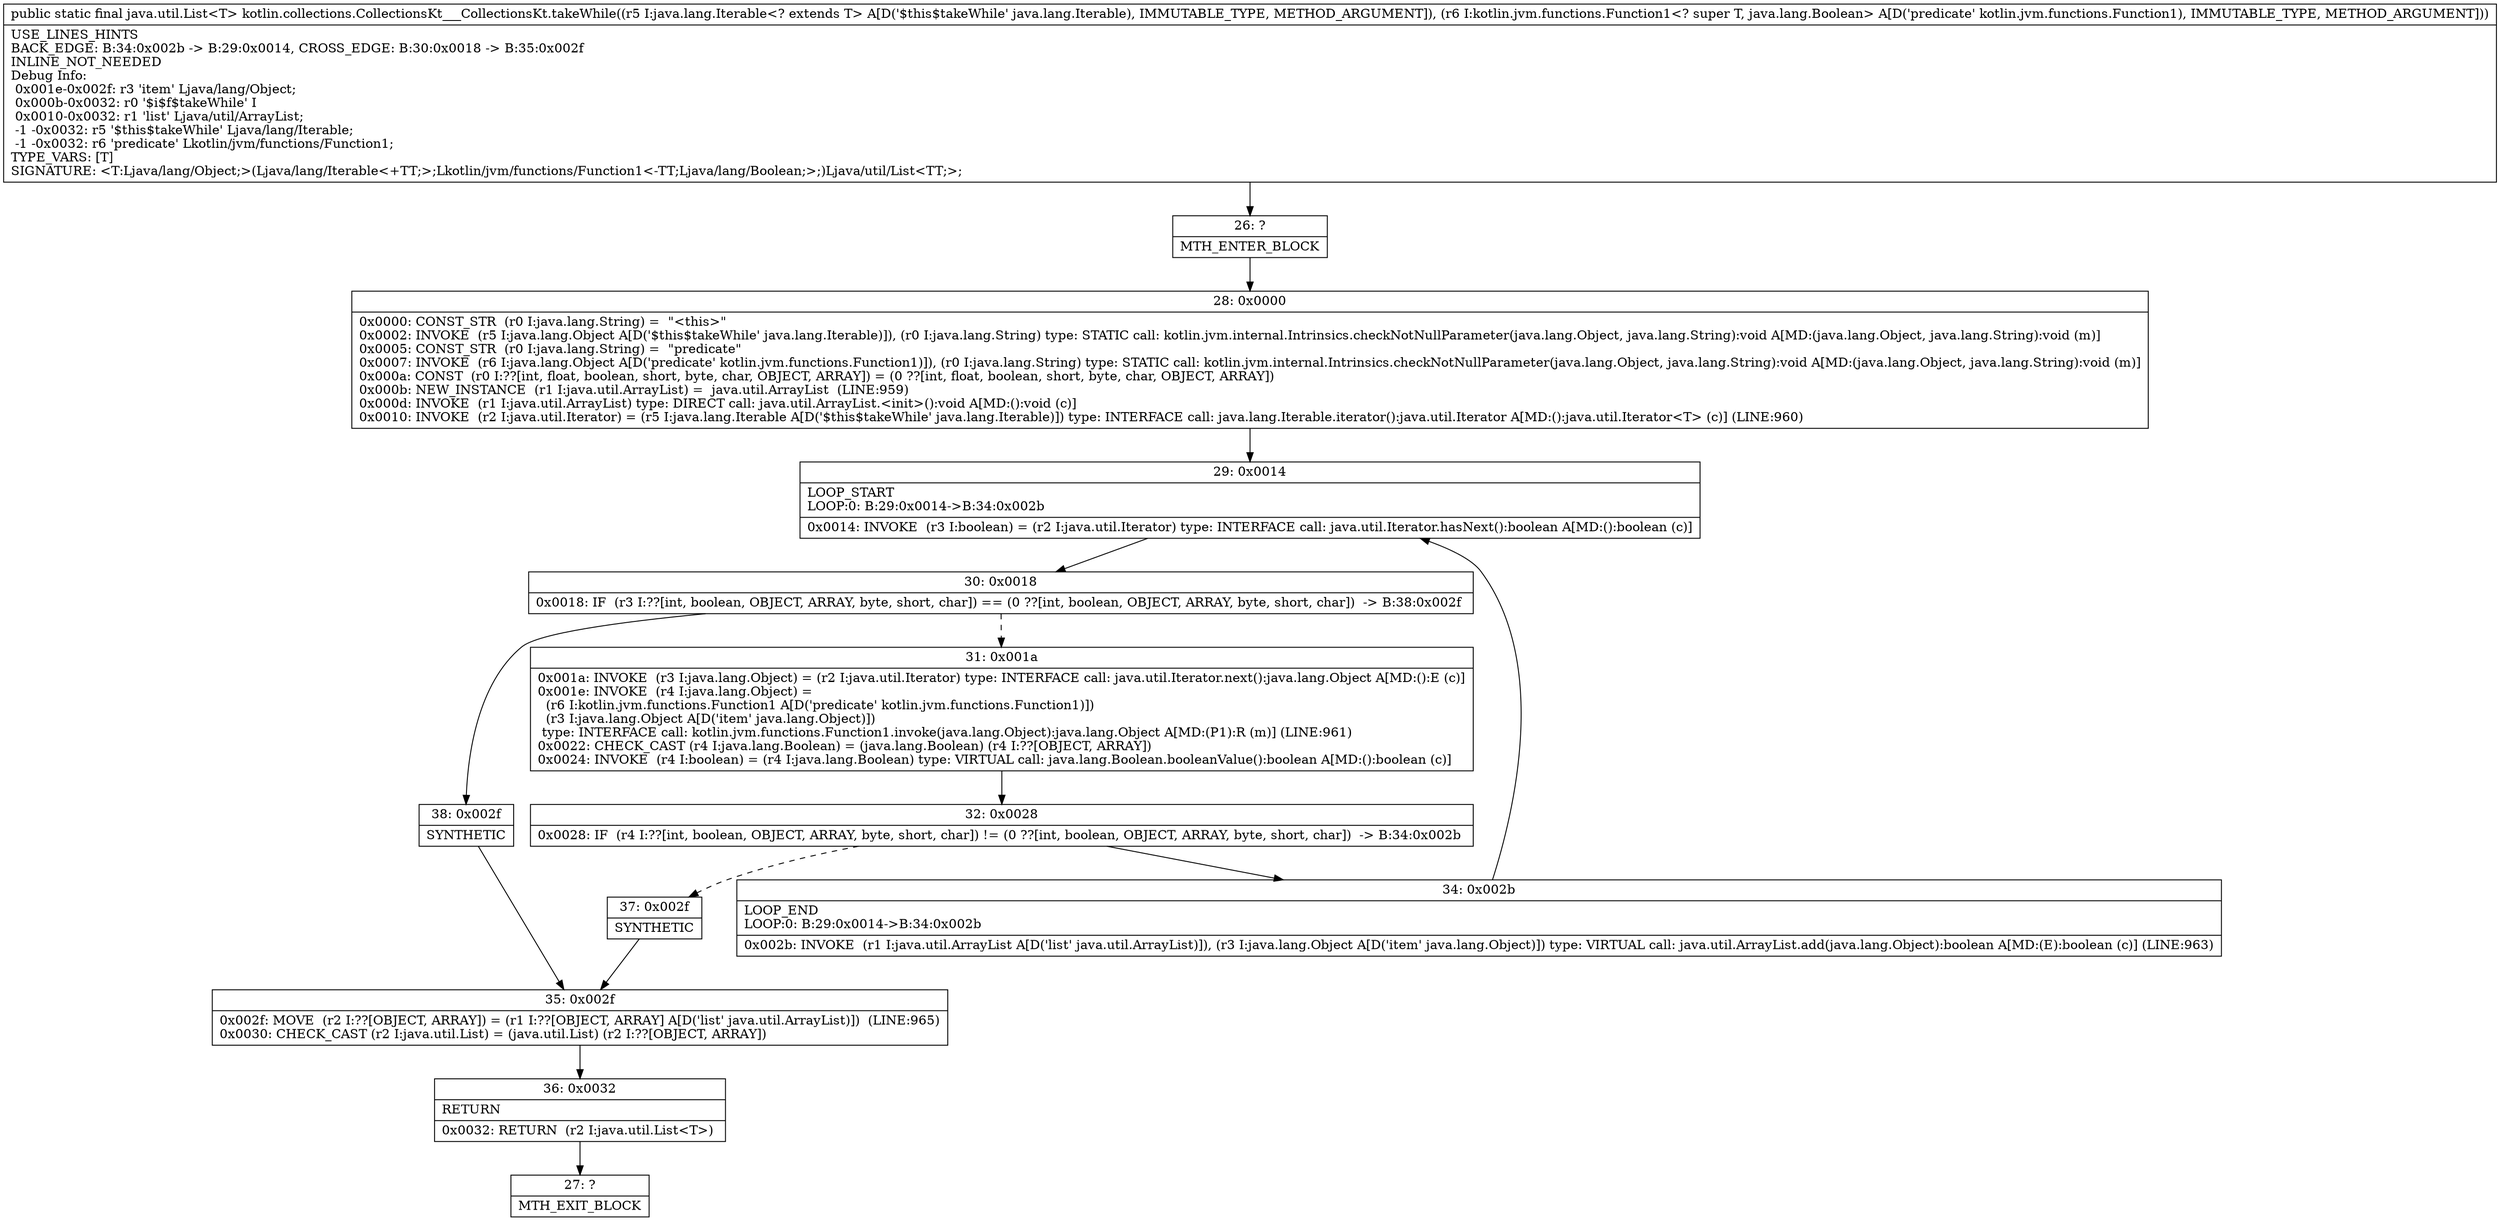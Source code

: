 digraph "CFG forkotlin.collections.CollectionsKt___CollectionsKt.takeWhile(Ljava\/lang\/Iterable;Lkotlin\/jvm\/functions\/Function1;)Ljava\/util\/List;" {
Node_26 [shape=record,label="{26\:\ ?|MTH_ENTER_BLOCK\l}"];
Node_28 [shape=record,label="{28\:\ 0x0000|0x0000: CONST_STR  (r0 I:java.lang.String) =  \"\<this\>\" \l0x0002: INVOKE  (r5 I:java.lang.Object A[D('$this$takeWhile' java.lang.Iterable)]), (r0 I:java.lang.String) type: STATIC call: kotlin.jvm.internal.Intrinsics.checkNotNullParameter(java.lang.Object, java.lang.String):void A[MD:(java.lang.Object, java.lang.String):void (m)]\l0x0005: CONST_STR  (r0 I:java.lang.String) =  \"predicate\" \l0x0007: INVOKE  (r6 I:java.lang.Object A[D('predicate' kotlin.jvm.functions.Function1)]), (r0 I:java.lang.String) type: STATIC call: kotlin.jvm.internal.Intrinsics.checkNotNullParameter(java.lang.Object, java.lang.String):void A[MD:(java.lang.Object, java.lang.String):void (m)]\l0x000a: CONST  (r0 I:??[int, float, boolean, short, byte, char, OBJECT, ARRAY]) = (0 ??[int, float, boolean, short, byte, char, OBJECT, ARRAY]) \l0x000b: NEW_INSTANCE  (r1 I:java.util.ArrayList) =  java.util.ArrayList  (LINE:959)\l0x000d: INVOKE  (r1 I:java.util.ArrayList) type: DIRECT call: java.util.ArrayList.\<init\>():void A[MD:():void (c)]\l0x0010: INVOKE  (r2 I:java.util.Iterator) = (r5 I:java.lang.Iterable A[D('$this$takeWhile' java.lang.Iterable)]) type: INTERFACE call: java.lang.Iterable.iterator():java.util.Iterator A[MD:():java.util.Iterator\<T\> (c)] (LINE:960)\l}"];
Node_29 [shape=record,label="{29\:\ 0x0014|LOOP_START\lLOOP:0: B:29:0x0014\-\>B:34:0x002b\l|0x0014: INVOKE  (r3 I:boolean) = (r2 I:java.util.Iterator) type: INTERFACE call: java.util.Iterator.hasNext():boolean A[MD:():boolean (c)]\l}"];
Node_30 [shape=record,label="{30\:\ 0x0018|0x0018: IF  (r3 I:??[int, boolean, OBJECT, ARRAY, byte, short, char]) == (0 ??[int, boolean, OBJECT, ARRAY, byte, short, char])  \-\> B:38:0x002f \l}"];
Node_31 [shape=record,label="{31\:\ 0x001a|0x001a: INVOKE  (r3 I:java.lang.Object) = (r2 I:java.util.Iterator) type: INTERFACE call: java.util.Iterator.next():java.lang.Object A[MD:():E (c)]\l0x001e: INVOKE  (r4 I:java.lang.Object) = \l  (r6 I:kotlin.jvm.functions.Function1 A[D('predicate' kotlin.jvm.functions.Function1)])\l  (r3 I:java.lang.Object A[D('item' java.lang.Object)])\l type: INTERFACE call: kotlin.jvm.functions.Function1.invoke(java.lang.Object):java.lang.Object A[MD:(P1):R (m)] (LINE:961)\l0x0022: CHECK_CAST (r4 I:java.lang.Boolean) = (java.lang.Boolean) (r4 I:??[OBJECT, ARRAY]) \l0x0024: INVOKE  (r4 I:boolean) = (r4 I:java.lang.Boolean) type: VIRTUAL call: java.lang.Boolean.booleanValue():boolean A[MD:():boolean (c)]\l}"];
Node_32 [shape=record,label="{32\:\ 0x0028|0x0028: IF  (r4 I:??[int, boolean, OBJECT, ARRAY, byte, short, char]) != (0 ??[int, boolean, OBJECT, ARRAY, byte, short, char])  \-\> B:34:0x002b \l}"];
Node_34 [shape=record,label="{34\:\ 0x002b|LOOP_END\lLOOP:0: B:29:0x0014\-\>B:34:0x002b\l|0x002b: INVOKE  (r1 I:java.util.ArrayList A[D('list' java.util.ArrayList)]), (r3 I:java.lang.Object A[D('item' java.lang.Object)]) type: VIRTUAL call: java.util.ArrayList.add(java.lang.Object):boolean A[MD:(E):boolean (c)] (LINE:963)\l}"];
Node_37 [shape=record,label="{37\:\ 0x002f|SYNTHETIC\l}"];
Node_35 [shape=record,label="{35\:\ 0x002f|0x002f: MOVE  (r2 I:??[OBJECT, ARRAY]) = (r1 I:??[OBJECT, ARRAY] A[D('list' java.util.ArrayList)])  (LINE:965)\l0x0030: CHECK_CAST (r2 I:java.util.List) = (java.util.List) (r2 I:??[OBJECT, ARRAY]) \l}"];
Node_36 [shape=record,label="{36\:\ 0x0032|RETURN\l|0x0032: RETURN  (r2 I:java.util.List\<T\>) \l}"];
Node_27 [shape=record,label="{27\:\ ?|MTH_EXIT_BLOCK\l}"];
Node_38 [shape=record,label="{38\:\ 0x002f|SYNTHETIC\l}"];
MethodNode[shape=record,label="{public static final java.util.List\<T\> kotlin.collections.CollectionsKt___CollectionsKt.takeWhile((r5 I:java.lang.Iterable\<? extends T\> A[D('$this$takeWhile' java.lang.Iterable), IMMUTABLE_TYPE, METHOD_ARGUMENT]), (r6 I:kotlin.jvm.functions.Function1\<? super T, java.lang.Boolean\> A[D('predicate' kotlin.jvm.functions.Function1), IMMUTABLE_TYPE, METHOD_ARGUMENT]))  | USE_LINES_HINTS\lBACK_EDGE: B:34:0x002b \-\> B:29:0x0014, CROSS_EDGE: B:30:0x0018 \-\> B:35:0x002f\lINLINE_NOT_NEEDED\lDebug Info:\l  0x001e\-0x002f: r3 'item' Ljava\/lang\/Object;\l  0x000b\-0x0032: r0 '$i$f$takeWhile' I\l  0x0010\-0x0032: r1 'list' Ljava\/util\/ArrayList;\l  \-1 \-0x0032: r5 '$this$takeWhile' Ljava\/lang\/Iterable;\l  \-1 \-0x0032: r6 'predicate' Lkotlin\/jvm\/functions\/Function1;\lTYPE_VARS: [T]\lSIGNATURE: \<T:Ljava\/lang\/Object;\>(Ljava\/lang\/Iterable\<+TT;\>;Lkotlin\/jvm\/functions\/Function1\<\-TT;Ljava\/lang\/Boolean;\>;)Ljava\/util\/List\<TT;\>;\l}"];
MethodNode -> Node_26;Node_26 -> Node_28;
Node_28 -> Node_29;
Node_29 -> Node_30;
Node_30 -> Node_31[style=dashed];
Node_30 -> Node_38;
Node_31 -> Node_32;
Node_32 -> Node_34;
Node_32 -> Node_37[style=dashed];
Node_34 -> Node_29;
Node_37 -> Node_35;
Node_35 -> Node_36;
Node_36 -> Node_27;
Node_38 -> Node_35;
}

